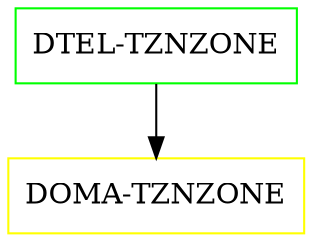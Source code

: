 digraph G {
  "DTEL-TZNZONE" [shape=box,color=green];
  "DOMA-TZNZONE" [shape=box,color=yellow,URL="./DOMA_TZNZONE.html"];
  "DTEL-TZNZONE" -> "DOMA-TZNZONE";
}
